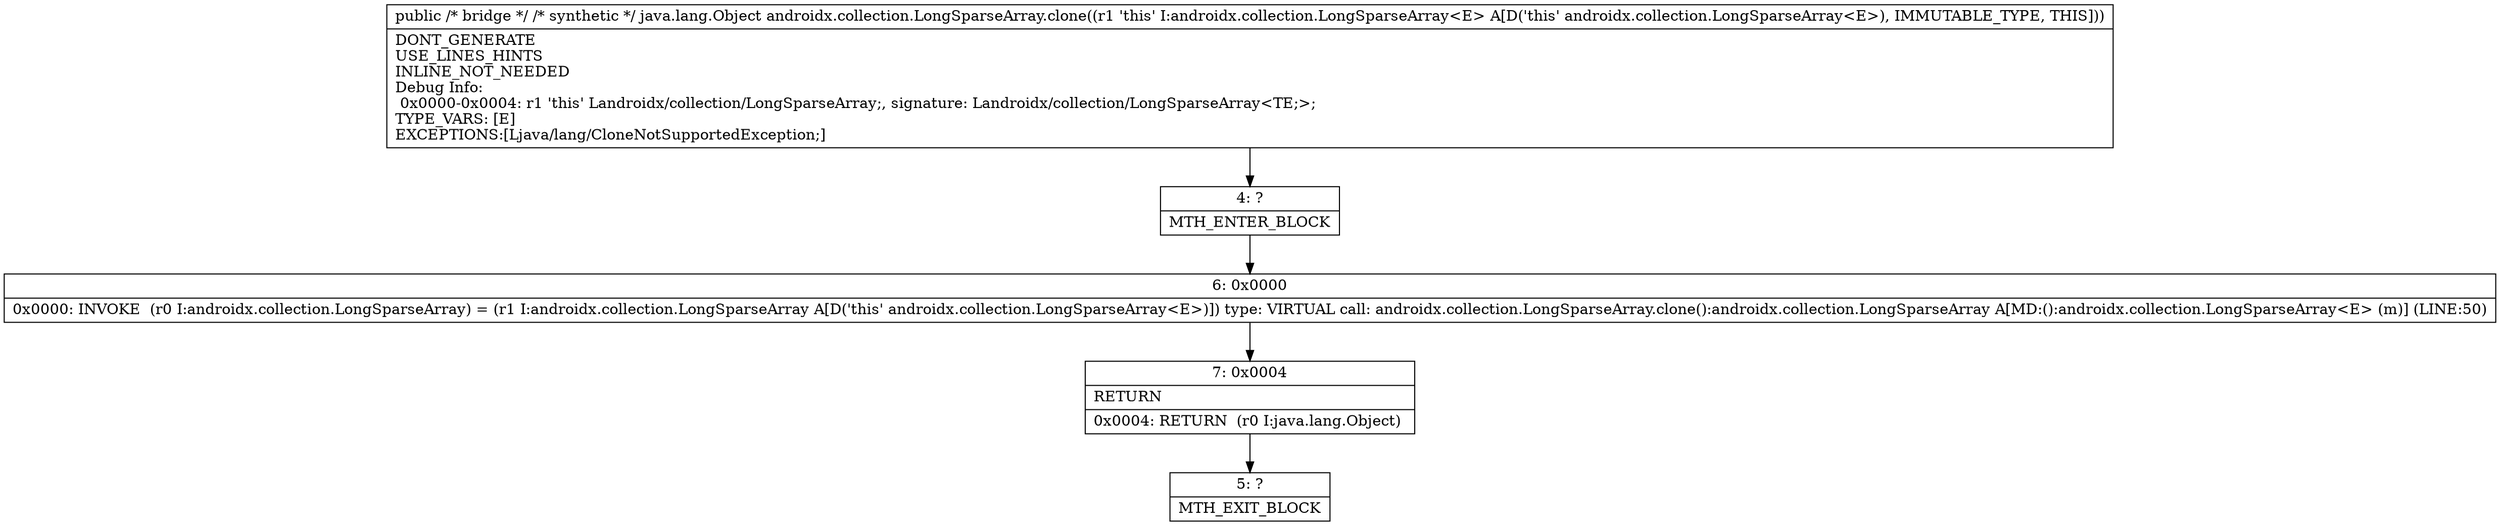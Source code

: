 digraph "CFG forandroidx.collection.LongSparseArray.clone()Ljava\/lang\/Object;" {
Node_4 [shape=record,label="{4\:\ ?|MTH_ENTER_BLOCK\l}"];
Node_6 [shape=record,label="{6\:\ 0x0000|0x0000: INVOKE  (r0 I:androidx.collection.LongSparseArray) = (r1 I:androidx.collection.LongSparseArray A[D('this' androidx.collection.LongSparseArray\<E\>)]) type: VIRTUAL call: androidx.collection.LongSparseArray.clone():androidx.collection.LongSparseArray A[MD:():androidx.collection.LongSparseArray\<E\> (m)] (LINE:50)\l}"];
Node_7 [shape=record,label="{7\:\ 0x0004|RETURN\l|0x0004: RETURN  (r0 I:java.lang.Object) \l}"];
Node_5 [shape=record,label="{5\:\ ?|MTH_EXIT_BLOCK\l}"];
MethodNode[shape=record,label="{public \/* bridge *\/ \/* synthetic *\/ java.lang.Object androidx.collection.LongSparseArray.clone((r1 'this' I:androidx.collection.LongSparseArray\<E\> A[D('this' androidx.collection.LongSparseArray\<E\>), IMMUTABLE_TYPE, THIS]))  | DONT_GENERATE\lUSE_LINES_HINTS\lINLINE_NOT_NEEDED\lDebug Info:\l  0x0000\-0x0004: r1 'this' Landroidx\/collection\/LongSparseArray;, signature: Landroidx\/collection\/LongSparseArray\<TE;\>;\lTYPE_VARS: [E]\lEXCEPTIONS:[Ljava\/lang\/CloneNotSupportedException;]\l}"];
MethodNode -> Node_4;Node_4 -> Node_6;
Node_6 -> Node_7;
Node_7 -> Node_5;
}

